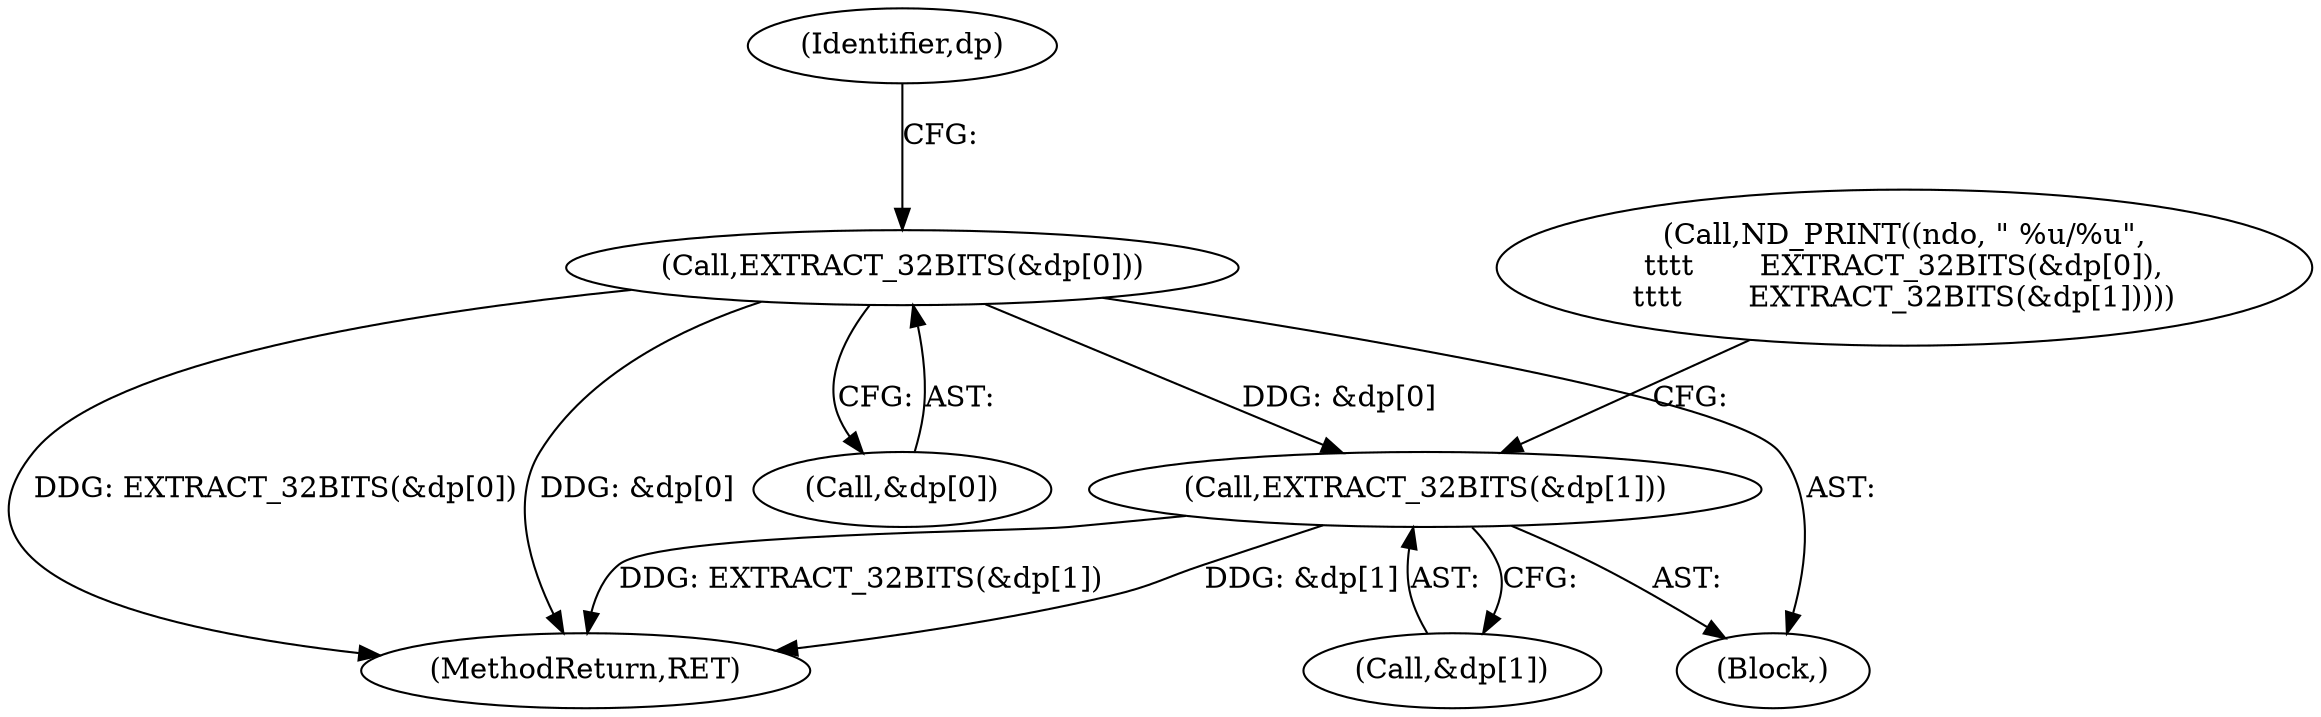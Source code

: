 digraph "0_tcpdump_19d25dd8781620cd41bf178a5e2e27fc1cf242d0_0@array" {
"1000645" [label="(Call,EXTRACT_32BITS(&dp[1]))"];
"1000640" [label="(Call,EXTRACT_32BITS(&dp[0]))"];
"1000648" [label="(Identifier,dp)"];
"1000890" [label="(MethodReturn,RET)"];
"1000634" [label="(Call,ND_PRINT((ndo, \" %u/%u\",\n\t\t\t\t       EXTRACT_32BITS(&dp[0]),\n\t\t\t\t       EXTRACT_32BITS(&dp[1]))))"];
"1000645" [label="(Call,EXTRACT_32BITS(&dp[1]))"];
"1000639" [label="(Block,)"];
"1000646" [label="(Call,&dp[1])"];
"1000641" [label="(Call,&dp[0])"];
"1000640" [label="(Call,EXTRACT_32BITS(&dp[0]))"];
"1000645" -> "1000639"  [label="AST: "];
"1000645" -> "1000646"  [label="CFG: "];
"1000646" -> "1000645"  [label="AST: "];
"1000634" -> "1000645"  [label="CFG: "];
"1000645" -> "1000890"  [label="DDG: &dp[1]"];
"1000645" -> "1000890"  [label="DDG: EXTRACT_32BITS(&dp[1])"];
"1000640" -> "1000645"  [label="DDG: &dp[0]"];
"1000640" -> "1000639"  [label="AST: "];
"1000640" -> "1000641"  [label="CFG: "];
"1000641" -> "1000640"  [label="AST: "];
"1000648" -> "1000640"  [label="CFG: "];
"1000640" -> "1000890"  [label="DDG: &dp[0]"];
"1000640" -> "1000890"  [label="DDG: EXTRACT_32BITS(&dp[0])"];
}
